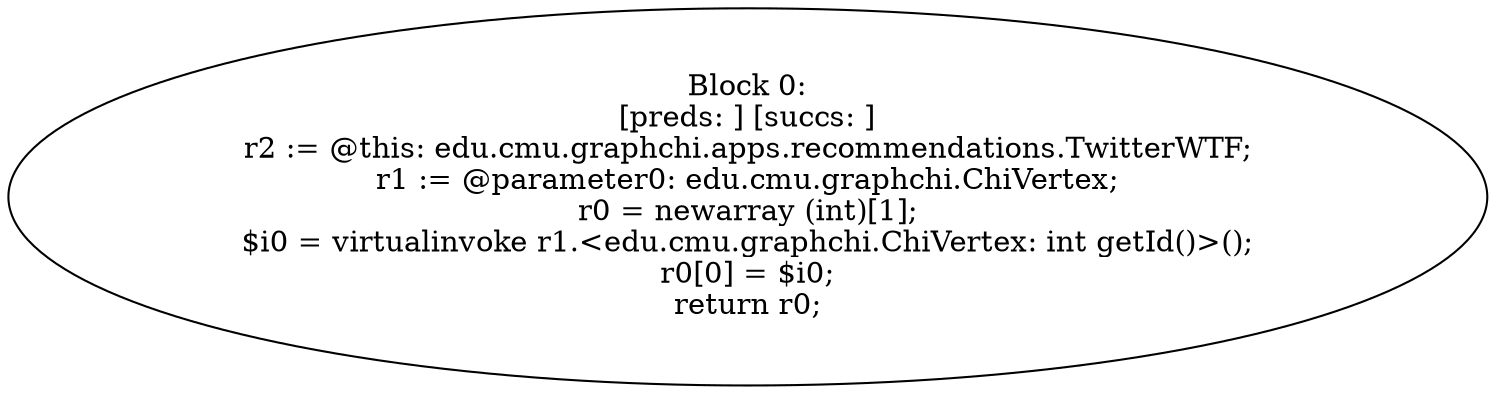 digraph "unitGraph" {
    "Block 0:
[preds: ] [succs: ]
r2 := @this: edu.cmu.graphchi.apps.recommendations.TwitterWTF;
r1 := @parameter0: edu.cmu.graphchi.ChiVertex;
r0 = newarray (int)[1];
$i0 = virtualinvoke r1.<edu.cmu.graphchi.ChiVertex: int getId()>();
r0[0] = $i0;
return r0;
"
}
